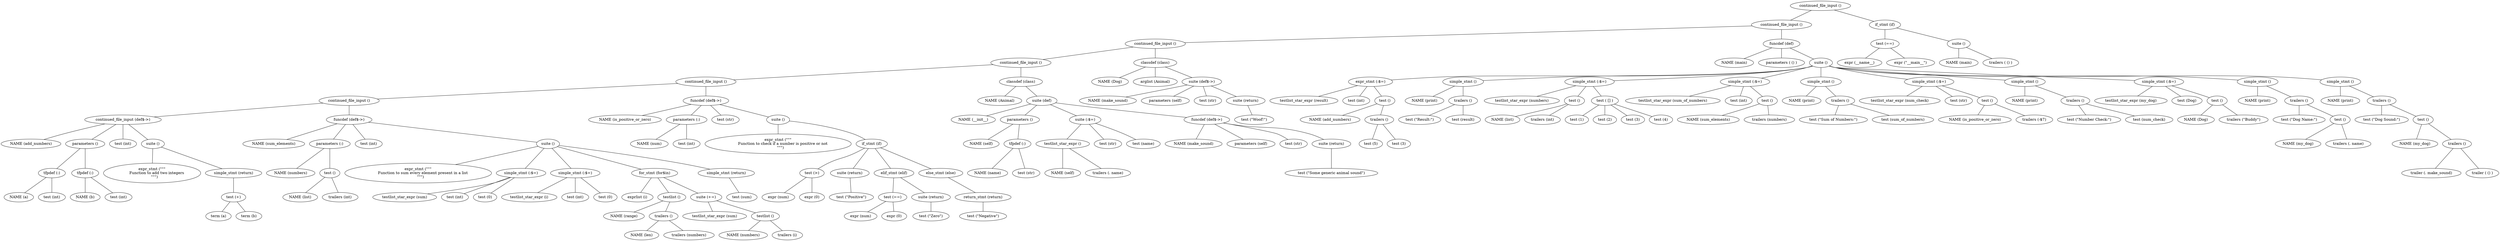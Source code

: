 Graph {
node1 [label="continued_file_input ()"];
node2 [label="continued_file_input ()"];
node3 [label="continued_file_input ()"];
node4 [label="continued_file_input ()"];
node5 [label="continued_file_input ()"];
node6 [label="continued_file_input ()"];
node7 [label="continued_file_input (def$->)"];
node8 [label="NAME (add_numbers)"];
node9 [label="parameters ()"];
node10 [label="tfpdef (:)"];
node11 [label="NAME (a)"];
node12 [label="test (int)"];
node13 [label="tfpdef (:)"];
node14 [label="NAME (b)"];
node15 [label="test (int)"];
node16 [label="test (int)"];
node17 [label="suite ()"];
node18 [label="expr_stmt (&quot;&quot;&quot;
        Function to add two integers
    &quot;&quot;&quot;)"];
node19 [label="simple_stmt (return)"];
node20 [label="test (+)"];
node21 [label="term (a)"];
node22 [label="term (b)"];
node23 [label="funcdef (def$->)"];
node24 [label="NAME (sum_elements)"];
node25 [label="parameters (:)"];
node26 [label="NAME (numbers)"];
node27 [label="test ()"];
node28 [label="NAME (list)"];
node29 [label="trailers (int)"];
node30 [label="test (int)"];
node31 [label="suite ()"];
node32 [label="expr_stmt (&quot;&quot;&quot;
        Function to sum every element present in a list
    &quot;&quot;&quot;)"];
node33 [label="simple_stmt (:$=)"];
node34 [label="testlist_star_expr (sum)"];
node35 [label="test (int)"];
node36 [label="test (0)"];
node37 [label="simple_stmt (:$=)"];
node38 [label="testlist_star_expr (i)"];
node39 [label="test (int)"];
node40 [label="test (0)"];
node41 [label="for_stmt (for$in)"];
node42 [label="exprlist (i)"];
node43 [label="testlist ()"];
node44 [label="NAME (range)"];
node45 [label="trailers ()"];
node46 [label="NAME (len)"];
node47 [label="trailers (numbers)"];
node48 [label="suite (+=)"];
node49 [label="testlist_star_expr (sum)"];
node50 [label="testlist ()"];
node51 [label="NAME (numbers)"];
node52 [label="trailers (i)"];
node53 [label="simple_stmt (return)"];
node54 [label="test (sum)"];
node55 [label="funcdef (def$->)"];
node56 [label="NAME (is_positive_or_zero)"];
node57 [label="parameters (:)"];
node58 [label="NAME (num)"];
node59 [label="test (int)"];
node60 [label="test (str)"];
node61 [label="suite ()"];
node62 [label="expr_stmt (&quot;&quot;&quot;
        Function to check if a number is positive or not
    &quot;&quot;&quot;)"];
node63 [label="if_stmt (if)"];
node64 [label="test (>)"];
node65 [label="expr (num)"];
node66 [label="expr (0)"];
node67 [label="suite (return)"];
node68 [label="test (&quot;Positive&quot;)"];
node69 [label="elif_stmt (elif)"];
node70 [label="test (==)"];
node71 [label="expr (num)"];
node72 [label="expr (0)"];
node73 [label="suite (return)"];
node74 [label="test (&quot;Zero&quot;)"];
node75 [label="else_stmt (else)"];
node76 [label="return_stmt (return)"];
node77 [label="test (&quot;Negative&quot;)"];
node78 [label="classdef (class)"];
node79 [label="NAME (Animal)"];
node80 [label="suite (def)"];
node81 [label="NAME (__init__)"];
node82 [label="parameters ()"];
node83 [label="NAME (self)"];
node84 [label="tfpdef (:)"];
node85 [label="NAME (name)"];
node86 [label="test (str)"];
node87 [label="suite (:$=)"];
node88 [label="testlist_star_expr ()"];
node89 [label="NAME (self)"];
node90 [label="trailers (. name)"];
node91 [label="test (str)"];
node92 [label="test (name)"];
node93 [label="funcdef (def$->)"];
node94 [label="NAME (make_sound)"];
node95 [label="parameters (self)"];
node96 [label="test (str)"];
node97 [label="suite (return)"];
node98 [label="test (&quot;Some generic animal sound&quot;)"];
node99 [label="classdef (class)"];
node100 [label="NAME (Dog)"];
node101 [label="arglist (Animal)"];
node102 [label="suite (def$->)"];
node103 [label="NAME (make_sound)"];
node104 [label="parameters (self)"];
node105 [label="test (str)"];
node106 [label="suite (return)"];
node107 [label="test (&quot;Woof!&quot;)"];
node108 [label="funcdef (def)"];
node109 [label="NAME (main)"];
node110 [label="parameters ( () )"];
node111 [label="suite ()"];
node112 [label="expr_stmt (:$=)"];
node113 [label="testlist_star_expr (result)"];
node114 [label="test (int)"];
node115 [label="test ()"];
node116 [label="NAME (add_numbers)"];
node117 [label="trailers ()"];
node118 [label="test (5)"];
node119 [label="test (3)"];
node120 [label="simple_stmt ()"];
node121 [label="NAME (print)"];
node122 [label="trailers ()"];
node123 [label="test (&quot;Result:&quot;)"];
node124 [label="test (result)"];
node125 [label="simple_stmt (:$=)"];
node126 [label="testlist_star_expr (numbers)"];
node127 [label="test ()"];
node128 [label="NAME (list)"];
node129 [label="trailers (int)"];
node130 [label="test ( [] )"];
node131 [label="test (1)"];
node132 [label="test (2)"];
node133 [label="test (3)"];
node134 [label="test (4)"];
node135 [label="simple_stmt (:$=)"];
node136 [label="testlist_star_expr (sum_of_numbers)"];
node137 [label="test (int)"];
node138 [label="test ()"];
node139 [label="NAME (sum_elements)"];
node140 [label="trailers (numbers)"];
node141 [label="simple_stmt ()"];
node142 [label="NAME (print)"];
node143 [label="trailers ()"];
node144 [label="test (&quot;Sum of Numbers:&quot;)"];
node145 [label="test (sum_of_numbers)"];
node146 [label="simple_stmt (:$=)"];
node147 [label="testlist_star_expr (num_check)"];
node148 [label="test (str)"];
node149 [label="test ()"];
node150 [label="NAME (is_positive_or_zero)"];
node151 [label="trailers (-$7)"];
node152 [label="simple_stmt ()"];
node153 [label="NAME (print)"];
node154 [label="trailers ()"];
node155 [label="test (&quot;Number Check:&quot;)"];
node156 [label="test (num_check)"];
node157 [label="simple_stmt (:$=)"];
node158 [label="testlist_star_expr (my_dog)"];
node159 [label="test (Dog)"];
node160 [label="test ()"];
node161 [label="NAME (Dog)"];
node162 [label="trailers (&quot;Buddy&quot;)"];
node163 [label="simple_stmt ()"];
node164 [label="NAME (print)"];
node165 [label="trailers ()"];
node166 [label="test (&quot;Dog Name:&quot;)"];
node167 [label="test ()"];
node168 [label="NAME (my_dog)"];
node169 [label="trailers (. name)"];
node170 [label="simple_stmt ()"];
node171 [label="NAME (print)"];
node172 [label="trailers ()"];
node173 [label="test (&quot;Dog Sound:&quot;)"];
node174 [label="test ()"];
node175 [label="NAME (my_dog)"];
node176 [label="trailers ()"];
node177 [label="trailer (. make_sound)"];
node178 [label="trailer ( () )"];
node179 [label="if_stmt (if)"];
node180 [label="test (==)"];
node181 [label="expr (__name__)"];
node182 [label="expr (&quot;__main__&quot;)"];
node183 [label="suite ()"];
node184 [label="NAME (main)"];
node185 [label="trailers ( () )"];

node1 -- node2;
node2 -- node3;
node3 -- node4;
node4 -- node5;
node5 -- node6;
node6 -- node7;
node7 -- node8;
node7 -- node9;
node9 -- node10;
node10 -- node11;
node10 -- node12;
node9 -- node13;
node13 -- node14;
node13 -- node15;
node7 -- node16;
node7 -- node17;
node17 -- node18;
node17 -- node19;
node19 -- node20;
node20 -- node21;
node20 -- node22;
node6 -- node23;
node23 -- node24;
node23 -- node25;
node25 -- node26;
node25 -- node27;
node27 -- node28;
node27 -- node29;
node23 -- node30;
node23 -- node31;
node31 -- node32;
node31 -- node33;
node33 -- node34;
node33 -- node35;
node33 -- node36;
node31 -- node37;
node37 -- node38;
node37 -- node39;
node37 -- node40;
node31 -- node41;
node41 -- node42;
node41 -- node43;
node43 -- node44;
node43 -- node45;
node45 -- node46;
node45 -- node47;
node41 -- node48;
node48 -- node49;
node48 -- node50;
node50 -- node51;
node50 -- node52;
node31 -- node53;
node53 -- node54;
node5 -- node55;
node55 -- node56;
node55 -- node57;
node57 -- node58;
node57 -- node59;
node55 -- node60;
node55 -- node61;
node61 -- node62;
node61 -- node63;
node63 -- node64;
node64 -- node65;
node64 -- node66;
node63 -- node67;
node67 -- node68;
node63 -- node69;
node69 -- node70;
node70 -- node71;
node70 -- node72;
node69 -- node73;
node73 -- node74;
node63 -- node75;
node75 -- node76;
node76 -- node77;
node4 -- node78;
node78 -- node79;
node78 -- node80;
node80 -- node81;
node80 -- node82;
node82 -- node83;
node82 -- node84;
node84 -- node85;
node84 -- node86;
node80 -- node87;
node87 -- node88;
node88 -- node89;
node88 -- node90;
node87 -- node91;
node87 -- node92;
node80 -- node93;
node93 -- node94;
node93 -- node95;
node93 -- node96;
node93 -- node97;
node97 -- node98;
node3 -- node99;
node99 -- node100;
node99 -- node101;
node99 -- node102;
node102 -- node103;
node102 -- node104;
node102 -- node105;
node102 -- node106;
node106 -- node107;
node2 -- node108;
node108 -- node109;
node108 -- node110;
node108 -- node111;
node111 -- node112;
node112 -- node113;
node112 -- node114;
node112 -- node115;
node115 -- node116;
node115 -- node117;
node117 -- node118;
node117 -- node119;
node111 -- node120;
node120 -- node121;
node120 -- node122;
node122 -- node123;
node122 -- node124;
node111 -- node125;
node125 -- node126;
node125 -- node127;
node127 -- node128;
node127 -- node129;
node125 -- node130;
node130 -- node131;
node130 -- node132;
node130 -- node133;
node130 -- node134;
node111 -- node135;
node135 -- node136;
node135 -- node137;
node135 -- node138;
node138 -- node139;
node138 -- node140;
node111 -- node141;
node141 -- node142;
node141 -- node143;
node143 -- node144;
node143 -- node145;
node111 -- node146;
node146 -- node147;
node146 -- node148;
node146 -- node149;
node149 -- node150;
node149 -- node151;
node111 -- node152;
node152 -- node153;
node152 -- node154;
node154 -- node155;
node154 -- node156;
node111 -- node157;
node157 -- node158;
node157 -- node159;
node157 -- node160;
node160 -- node161;
node160 -- node162;
node111 -- node163;
node163 -- node164;
node163 -- node165;
node165 -- node166;
node165 -- node167;
node167 -- node168;
node167 -- node169;
node111 -- node170;
node170 -- node171;
node170 -- node172;
node172 -- node173;
node172 -- node174;
node174 -- node175;
node174 -- node176;
node176 -- node177;
node176 -- node178;
node1 -- node179;
node179 -- node180;
node180 -- node181;
node180 -- node182;
node179 -- node183;
node183 -- node184;
node183 -- node185;

}
